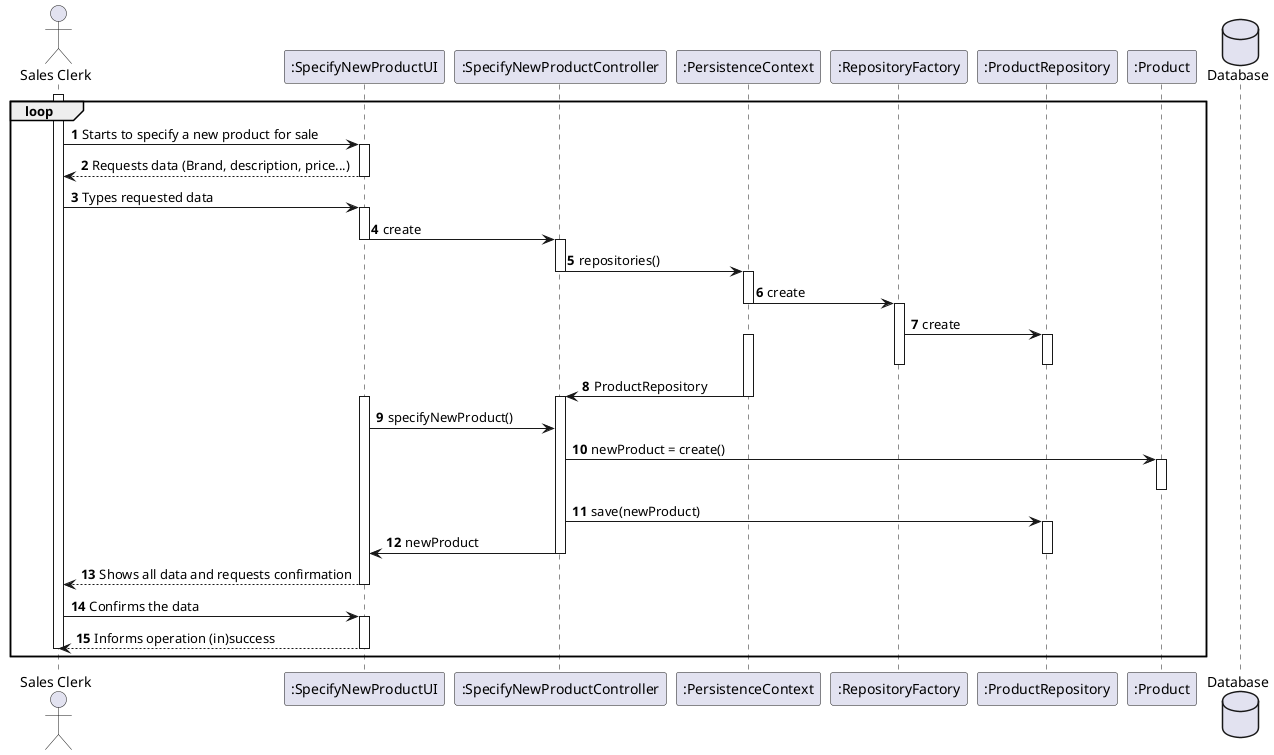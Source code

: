 @startuml
autonumber
actor "Sales Clerk" as SC
participant ":SpecifyNewProductUI" as UI
participant ":SpecifyNewProductController" as CTRL
participant ":PersistenceContext" as PC
participant ":RepositoryFactory" as RF
participant ":ProductRepository" as ProdRep
participant ":Product" as Prod

loop
activate SC

SC -> UI : Starts to specify a new product for sale
activate UI

UI --> SC : Requests data (Brand, description, price...)
deactivate UI

SC -> UI : Types requested data
activate UI

UI -> CTRL : create
deactivate UI
activate CTRL


CTRL -> PC : repositories()
deactivate CTRL
activate PC
PC -> RF : create
deactivate PC
activate RF

RF -> ProdRep : create
activate ProdRep
deactivate RF


deactivate ProdRep

activate PC
PC -> CTRL : ProductRepository
deactivate PC
activate CTRL
deactivate CTRL

activate UI
UI -> CTRL : specifyNewProduct()

CTRL -> Prod : newProduct = create()
activate Prod
deactivate Prod


CTRL -> ProdRep : save(newProduct)
activate ProdRep

CTRL -> UI : newProduct

deactivate CTRL

deactivate ProdRep

UI --> SC :Shows all data and requests confirmation
deactivate UI

SC -> UI : Confirms the data
activate UI

UI --> SC : Informs operation (in)success
deactivate UI

deactivate SC
end loop
database "Database" as DB

@enduml